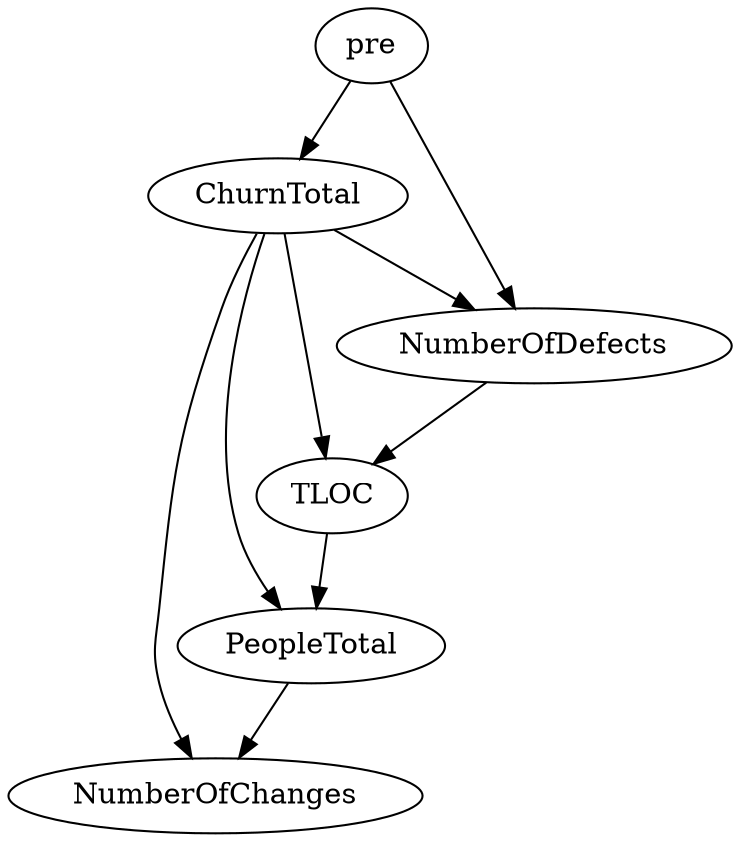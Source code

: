 digraph {
   PeopleTotal;
   NumberOfChanges;
   ChurnTotal;
   TLOC;
   pre;
   NumberOfDefects;
   PeopleTotal -> NumberOfChanges;
   ChurnTotal -> PeopleTotal;
   ChurnTotal -> NumberOfChanges;
   ChurnTotal -> TLOC;
   ChurnTotal -> NumberOfDefects;
   TLOC -> PeopleTotal;
   pre -> ChurnTotal;
   pre -> NumberOfDefects;
   NumberOfDefects -> TLOC;
}
